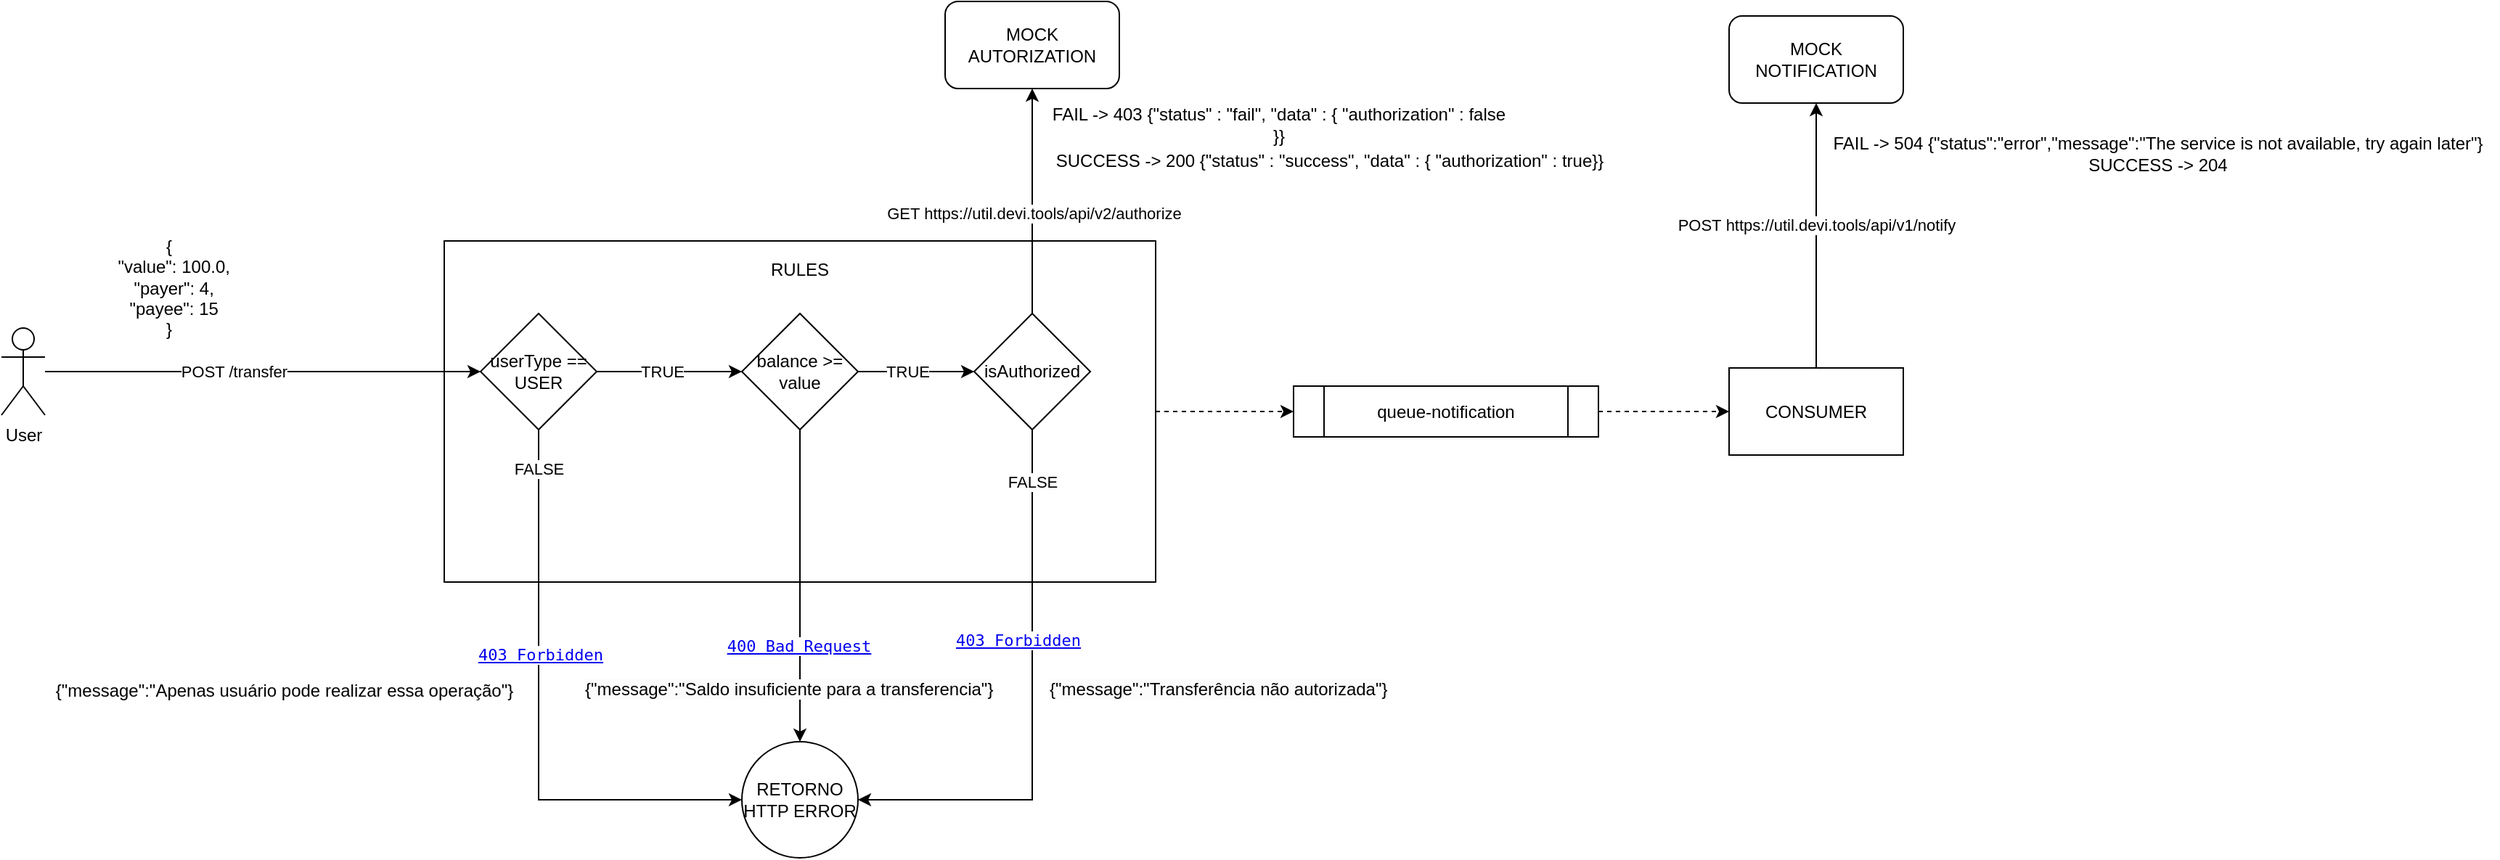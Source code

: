<mxfile version="24.7.5">
  <diagram name="Page-1" id="7aFiUKOe8pk0JWAehGLI">
    <mxGraphModel dx="2707" dy="1303" grid="1" gridSize="10" guides="1" tooltips="1" connect="1" arrows="1" fold="1" page="1" pageScale="1" pageWidth="850" pageHeight="1100" math="0" shadow="0">
      <root>
        <mxCell id="0" />
        <mxCell id="1" parent="0" />
        <mxCell id="r0TjBuLhFFmhgkUd6d9b-33" value="" style="group" vertex="1" connectable="0" parent="1">
          <mxGeometry x="255" y="195" width="490" height="235" as="geometry" />
        </mxCell>
        <mxCell id="r0TjBuLhFFmhgkUd6d9b-24" value="" style="rounded=0;whiteSpace=wrap;html=1;" vertex="1" parent="r0TjBuLhFFmhgkUd6d9b-33">
          <mxGeometry width="490" height="235" as="geometry" />
        </mxCell>
        <mxCell id="r0TjBuLhFFmhgkUd6d9b-25" value="RULES" style="text;html=1;align=center;verticalAlign=middle;whiteSpace=wrap;rounded=0;" vertex="1" parent="r0TjBuLhFFmhgkUd6d9b-33">
          <mxGeometry x="215" y="5" width="60" height="30" as="geometry" />
        </mxCell>
        <mxCell id="r0TjBuLhFFmhgkUd6d9b-28" style="edgeStyle=orthogonalEdgeStyle;rounded=0;orthogonalLoop=1;jettySize=auto;html=1;exitX=1;exitY=0.5;exitDx=0;exitDy=0;entryX=0;entryY=0.5;entryDx=0;entryDy=0;dashed=1;" edge="1" parent="1" source="r0TjBuLhFFmhgkUd6d9b-24" target="r0TjBuLhFFmhgkUd6d9b-27">
          <mxGeometry relative="1" as="geometry" />
        </mxCell>
        <mxCell id="r0TjBuLhFFmhgkUd6d9b-3" style="edgeStyle=orthogonalEdgeStyle;rounded=0;orthogonalLoop=1;jettySize=auto;html=1;entryX=0;entryY=0.5;entryDx=0;entryDy=0;" edge="1" parent="1" source="r0TjBuLhFFmhgkUd6d9b-2" target="r0TjBuLhFFmhgkUd6d9b-8">
          <mxGeometry relative="1" as="geometry" />
        </mxCell>
        <mxCell id="r0TjBuLhFFmhgkUd6d9b-4" value="POST /transfer" style="edgeLabel;html=1;align=center;verticalAlign=middle;resizable=0;points=[];" vertex="1" connectable="0" parent="r0TjBuLhFFmhgkUd6d9b-3">
          <mxGeometry x="-0.35" y="-3" relative="1" as="geometry">
            <mxPoint x="32" y="-3" as="offset" />
          </mxGeometry>
        </mxCell>
        <mxCell id="r0TjBuLhFFmhgkUd6d9b-2" value="User" style="shape=umlActor;verticalLabelPosition=bottom;verticalAlign=top;html=1;outlineConnect=0;" vertex="1" parent="1">
          <mxGeometry x="-50" y="255" width="30" height="60" as="geometry" />
        </mxCell>
        <mxCell id="r0TjBuLhFFmhgkUd6d9b-5" value="MOCK AUTORIZATION" style="rounded=1;whiteSpace=wrap;html=1;" vertex="1" parent="1">
          <mxGeometry x="600" y="30" width="120" height="60" as="geometry" />
        </mxCell>
        <mxCell id="r0TjBuLhFFmhgkUd6d9b-12" style="edgeStyle=orthogonalEdgeStyle;rounded=0;orthogonalLoop=1;jettySize=auto;html=1;exitX=1;exitY=0.5;exitDx=0;exitDy=0;" edge="1" parent="1" source="r0TjBuLhFFmhgkUd6d9b-8" target="r0TjBuLhFFmhgkUd6d9b-10">
          <mxGeometry relative="1" as="geometry" />
        </mxCell>
        <mxCell id="r0TjBuLhFFmhgkUd6d9b-15" value="TRUE" style="edgeLabel;html=1;align=center;verticalAlign=middle;resizable=0;points=[];" vertex="1" connectable="0" parent="r0TjBuLhFFmhgkUd6d9b-12">
          <mxGeometry x="-0.28" y="-3" relative="1" as="geometry">
            <mxPoint x="9" y="-3" as="offset" />
          </mxGeometry>
        </mxCell>
        <mxCell id="r0TjBuLhFFmhgkUd6d9b-13" style="edgeStyle=orthogonalEdgeStyle;rounded=0;orthogonalLoop=1;jettySize=auto;html=1;exitX=0.5;exitY=1;exitDx=0;exitDy=0;entryX=0;entryY=0.5;entryDx=0;entryDy=0;" edge="1" parent="1" source="r0TjBuLhFFmhgkUd6d9b-8" target="r0TjBuLhFFmhgkUd6d9b-11">
          <mxGeometry relative="1" as="geometry" />
        </mxCell>
        <mxCell id="r0TjBuLhFFmhgkUd6d9b-14" value="FALSE" style="edgeLabel;html=1;align=center;verticalAlign=middle;resizable=0;points=[];" vertex="1" connectable="0" parent="r0TjBuLhFFmhgkUd6d9b-13">
          <mxGeometry x="-0.591" y="-3" relative="1" as="geometry">
            <mxPoint x="3" y="-54" as="offset" />
          </mxGeometry>
        </mxCell>
        <mxCell id="r0TjBuLhFFmhgkUd6d9b-39" value="&lt;a href=&quot;https://developer.mozilla.org/en-US/docs/Web/HTTP/Status/403&quot;&gt;&lt;code&gt;403 Forbidden&lt;/code&gt;&lt;/a&gt;" style="edgeLabel;html=1;align=center;verticalAlign=middle;resizable=0;points=[];" vertex="1" connectable="0" parent="r0TjBuLhFFmhgkUd6d9b-13">
          <mxGeometry x="-0.143" y="1" relative="1" as="geometry">
            <mxPoint y="-15" as="offset" />
          </mxGeometry>
        </mxCell>
        <mxCell id="r0TjBuLhFFmhgkUd6d9b-8" value="userType == USER" style="rhombus;whiteSpace=wrap;html=1;" vertex="1" parent="1">
          <mxGeometry x="280" y="245" width="80" height="80" as="geometry" />
        </mxCell>
        <mxCell id="r0TjBuLhFFmhgkUd6d9b-9" value="&lt;div&gt;&lt;br&gt;&lt;/div&gt;&lt;div&gt;{&lt;/div&gt;&lt;div&gt;&amp;nbsp; &quot;value&quot;: 100.0,&lt;/div&gt;&lt;div&gt;&amp;nbsp; &quot;payer&quot;: 4,&lt;/div&gt;&lt;div&gt;&amp;nbsp; &quot;payee&quot;: 15&lt;/div&gt;&lt;div&gt;}&lt;/div&gt;" style="text;html=1;align=center;verticalAlign=middle;resizable=0;points=[];autosize=1;strokeColor=none;fillColor=none;" vertex="1" parent="1">
          <mxGeometry x="10" y="170" width="110" height="100" as="geometry" />
        </mxCell>
        <mxCell id="r0TjBuLhFFmhgkUd6d9b-17" style="edgeStyle=orthogonalEdgeStyle;rounded=0;orthogonalLoop=1;jettySize=auto;html=1;exitX=1;exitY=0.5;exitDx=0;exitDy=0;" edge="1" parent="1" source="r0TjBuLhFFmhgkUd6d9b-10" target="r0TjBuLhFFmhgkUd6d9b-16">
          <mxGeometry relative="1" as="geometry" />
        </mxCell>
        <mxCell id="r0TjBuLhFFmhgkUd6d9b-18" value="TRUE" style="edgeLabel;html=1;align=center;verticalAlign=middle;resizable=0;points=[];" vertex="1" connectable="0" parent="r0TjBuLhFFmhgkUd6d9b-17">
          <mxGeometry x="-0.168" relative="1" as="geometry">
            <mxPoint as="offset" />
          </mxGeometry>
        </mxCell>
        <mxCell id="r0TjBuLhFFmhgkUd6d9b-19" style="edgeStyle=orthogonalEdgeStyle;rounded=0;orthogonalLoop=1;jettySize=auto;html=1;exitX=0.5;exitY=1;exitDx=0;exitDy=0;entryX=0.5;entryY=0;entryDx=0;entryDy=0;" edge="1" parent="1" source="r0TjBuLhFFmhgkUd6d9b-10" target="r0TjBuLhFFmhgkUd6d9b-11">
          <mxGeometry relative="1" as="geometry" />
        </mxCell>
        <mxCell id="r0TjBuLhFFmhgkUd6d9b-43" value="&lt;a href=&quot;https://developer.mozilla.org/pt-BR/docs/Web/HTTP/Status/400&quot;&gt;&lt;code&gt;400 Bad Request&lt;/code&gt;&lt;/a&gt;" style="edgeLabel;html=1;align=center;verticalAlign=middle;resizable=0;points=[];" vertex="1" connectable="0" parent="r0TjBuLhFFmhgkUd6d9b-19">
          <mxGeometry x="0.385" y="-1" relative="1" as="geometry">
            <mxPoint as="offset" />
          </mxGeometry>
        </mxCell>
        <mxCell id="r0TjBuLhFFmhgkUd6d9b-10" value="balance &amp;gt;= value" style="rhombus;whiteSpace=wrap;html=1;" vertex="1" parent="1">
          <mxGeometry x="460" y="245" width="80" height="80" as="geometry" />
        </mxCell>
        <mxCell id="r0TjBuLhFFmhgkUd6d9b-11" value="RETORNO HTTP ERROR" style="ellipse;whiteSpace=wrap;html=1;aspect=fixed;" vertex="1" parent="1">
          <mxGeometry x="460" y="540" width="80" height="80" as="geometry" />
        </mxCell>
        <mxCell id="r0TjBuLhFFmhgkUd6d9b-22" style="edgeStyle=orthogonalEdgeStyle;rounded=0;orthogonalLoop=1;jettySize=auto;html=1;exitX=0.5;exitY=1;exitDx=0;exitDy=0;entryX=1;entryY=0.5;entryDx=0;entryDy=0;" edge="1" parent="1" source="r0TjBuLhFFmhgkUd6d9b-16" target="r0TjBuLhFFmhgkUd6d9b-11">
          <mxGeometry relative="1" as="geometry" />
        </mxCell>
        <mxCell id="r0TjBuLhFFmhgkUd6d9b-23" value="FALSE" style="edgeLabel;html=1;align=center;verticalAlign=middle;resizable=0;points=[];" vertex="1" connectable="0" parent="r0TjBuLhFFmhgkUd6d9b-22">
          <mxGeometry x="-0.864" y="-4" relative="1" as="geometry">
            <mxPoint x="4" y="10" as="offset" />
          </mxGeometry>
        </mxCell>
        <mxCell id="r0TjBuLhFFmhgkUd6d9b-38" value="&lt;a href=&quot;https://developer.mozilla.org/en-US/docs/Web/HTTP/Status/403&quot;&gt;&lt;code&gt;403 Forbidden&lt;/code&gt;&lt;/a&gt;" style="edgeLabel;html=1;align=center;verticalAlign=middle;resizable=0;points=[];" vertex="1" connectable="0" parent="r0TjBuLhFFmhgkUd6d9b-22">
          <mxGeometry x="0.116" relative="1" as="geometry">
            <mxPoint x="-10" y="-65" as="offset" />
          </mxGeometry>
        </mxCell>
        <mxCell id="r0TjBuLhFFmhgkUd6d9b-16" value="isAuthorized" style="rhombus;whiteSpace=wrap;html=1;" vertex="1" parent="1">
          <mxGeometry x="620" y="245" width="80" height="80" as="geometry" />
        </mxCell>
        <mxCell id="r0TjBuLhFFmhgkUd6d9b-6" style="edgeStyle=orthogonalEdgeStyle;rounded=0;orthogonalLoop=1;jettySize=auto;html=1;exitX=0.5;exitY=0;exitDx=0;exitDy=0;" edge="1" parent="1" source="r0TjBuLhFFmhgkUd6d9b-16" target="r0TjBuLhFFmhgkUd6d9b-5">
          <mxGeometry relative="1" as="geometry" />
        </mxCell>
        <mxCell id="r0TjBuLhFFmhgkUd6d9b-7" value="GET https://util.devi.tools/api/v2/authorize" style="edgeLabel;html=1;align=center;verticalAlign=middle;resizable=0;points=[];" vertex="1" connectable="0" parent="r0TjBuLhFFmhgkUd6d9b-6">
          <mxGeometry x="-0.108" y="-1" relative="1" as="geometry">
            <mxPoint as="offset" />
          </mxGeometry>
        </mxCell>
        <mxCell id="r0TjBuLhFFmhgkUd6d9b-31" style="edgeStyle=orthogonalEdgeStyle;rounded=0;orthogonalLoop=1;jettySize=auto;html=1;exitX=1;exitY=0.5;exitDx=0;exitDy=0;dashed=1;entryX=0;entryY=0.5;entryDx=0;entryDy=0;" edge="1" parent="1" source="r0TjBuLhFFmhgkUd6d9b-27" target="r0TjBuLhFFmhgkUd6d9b-35">
          <mxGeometry relative="1" as="geometry">
            <mxPoint x="1120" y="312.6" as="targetPoint" />
          </mxGeometry>
        </mxCell>
        <mxCell id="r0TjBuLhFFmhgkUd6d9b-27" value="queue-notification" style="shape=process;whiteSpace=wrap;html=1;backgroundOutline=1;" vertex="1" parent="1">
          <mxGeometry x="840" y="295" width="210" height="35" as="geometry" />
        </mxCell>
        <mxCell id="r0TjBuLhFFmhgkUd6d9b-34" value="MOCK NOTIFICATION" style="rounded=1;whiteSpace=wrap;html=1;" vertex="1" parent="1">
          <mxGeometry x="1140" y="40" width="120" height="60" as="geometry" />
        </mxCell>
        <mxCell id="r0TjBuLhFFmhgkUd6d9b-36" style="edgeStyle=orthogonalEdgeStyle;rounded=0;orthogonalLoop=1;jettySize=auto;html=1;exitX=0.5;exitY=0;exitDx=0;exitDy=0;entryX=0.5;entryY=1;entryDx=0;entryDy=0;" edge="1" parent="1" source="r0TjBuLhFFmhgkUd6d9b-35" target="r0TjBuLhFFmhgkUd6d9b-34">
          <mxGeometry relative="1" as="geometry" />
        </mxCell>
        <mxCell id="r0TjBuLhFFmhgkUd6d9b-37" value="POST&amp;nbsp;https://util.devi.tools/api/v1/notify" style="edgeLabel;html=1;align=center;verticalAlign=middle;resizable=0;points=[];" vertex="1" connectable="0" parent="r0TjBuLhFFmhgkUd6d9b-36">
          <mxGeometry x="0.083" relative="1" as="geometry">
            <mxPoint as="offset" />
          </mxGeometry>
        </mxCell>
        <mxCell id="r0TjBuLhFFmhgkUd6d9b-35" value="CONSUMER" style="rounded=0;whiteSpace=wrap;html=1;" vertex="1" parent="1">
          <mxGeometry x="1140" y="282.5" width="120" height="60" as="geometry" />
        </mxCell>
        <mxCell id="r0TjBuLhFFmhgkUd6d9b-40" value="FAIL -&amp;gt; 403&amp;nbsp;&lt;span style=&quot;background-color: initial;&quot;&gt;{&quot;status&quot; : &quot;fail&quot;, &quot;data&quot; : { &quot;authorization&quot; : false }}&lt;/span&gt;" style="text;html=1;align=center;verticalAlign=middle;whiteSpace=wrap;rounded=0;" vertex="1" parent="1">
          <mxGeometry x="670" y="100" width="320" height="30" as="geometry" />
        </mxCell>
        <mxCell id="r0TjBuLhFFmhgkUd6d9b-41" value="SUCCESS -&amp;gt; 200&amp;nbsp;&lt;span style=&quot;background-color: initial;&quot;&gt;{&quot;status&quot; : &quot;success&quot;, &quot;data&quot; : { &quot;authorization&quot; : true}}&lt;/span&gt;" style="text;html=1;align=center;verticalAlign=middle;whiteSpace=wrap;rounded=0;" vertex="1" parent="1">
          <mxGeometry x="670" y="125" width="390" height="30" as="geometry" />
        </mxCell>
        <mxCell id="r0TjBuLhFFmhgkUd6d9b-42" value="FAIL -&amp;gt; 504 {&quot;status&quot;:&quot;error&quot;,&quot;message&quot;:&quot;The service is not available, try again later&quot;}&lt;div&gt;SUCCESS -&amp;gt; 204&lt;/div&gt;" style="text;html=1;align=center;verticalAlign=middle;resizable=0;points=[];autosize=1;strokeColor=none;fillColor=none;" vertex="1" parent="1">
          <mxGeometry x="1200" y="115" width="470" height="40" as="geometry" />
        </mxCell>
        <mxCell id="r0TjBuLhFFmhgkUd6d9b-44" value="{&quot;message&quot;:&quot;Apenas usuário pode realizar essa operação&quot;}" style="text;html=1;align=center;verticalAlign=middle;whiteSpace=wrap;rounded=0;" vertex="1" parent="1">
          <mxGeometry x="-20" y="490" width="330" height="30" as="geometry" />
        </mxCell>
        <mxCell id="r0TjBuLhFFmhgkUd6d9b-45" value="&lt;span style=&quot;color: rgb(0, 0, 0); font-family: Helvetica; font-size: 12px; font-style: normal; font-variant-ligatures: normal; font-variant-caps: normal; font-weight: 400; letter-spacing: normal; orphans: 2; text-align: center; text-indent: 0px; text-transform: none; widows: 2; word-spacing: 0px; -webkit-text-stroke-width: 0px; white-space: normal; background-color: rgb(251, 251, 251); text-decoration-thickness: initial; text-decoration-style: initial; text-decoration-color: initial; display: inline !important; float: none;&quot;&gt;{&quot;message&quot;:&quot;Saldo insuficiente para a transferencia&quot;}&lt;/span&gt;" style="text;whiteSpace=wrap;html=1;" vertex="1" parent="1">
          <mxGeometry x="350" y="490" width="300" height="30" as="geometry" />
        </mxCell>
        <mxCell id="r0TjBuLhFFmhgkUd6d9b-46" value="&lt;span style=&quot;color: rgb(0, 0, 0); font-family: Helvetica; font-size: 12px; font-style: normal; font-variant-ligatures: normal; font-variant-caps: normal; font-weight: 400; letter-spacing: normal; orphans: 2; text-align: center; text-indent: 0px; text-transform: none; widows: 2; word-spacing: 0px; -webkit-text-stroke-width: 0px; white-space: normal; background-color: rgb(251, 251, 251); text-decoration-thickness: initial; text-decoration-style: initial; text-decoration-color: initial; display: inline !important; float: none;&quot;&gt;{&quot;message&quot;:&quot;Transferência não autorizada&quot;}&lt;/span&gt;" style="text;whiteSpace=wrap;html=1;" vertex="1" parent="1">
          <mxGeometry x="670" y="490" width="300" height="30" as="geometry" />
        </mxCell>
        <mxCell id="r0TjBuLhFFmhgkUd6d9b-47" value="" style="shape=image;verticalLabelPosition=bottom;labelBackgroundColor=default;verticalAlign=top;aspect=fixed;imageAspect=0;image=https://static-00.iconduck.com/assets.00/rabbitmq-icon-1936x2048-zlik4nni.png;" vertex="1" parent="1">
          <mxGeometry x="838.53" y="226.48" width="52.94" height="56.02" as="geometry" />
        </mxCell>
      </root>
    </mxGraphModel>
  </diagram>
</mxfile>
